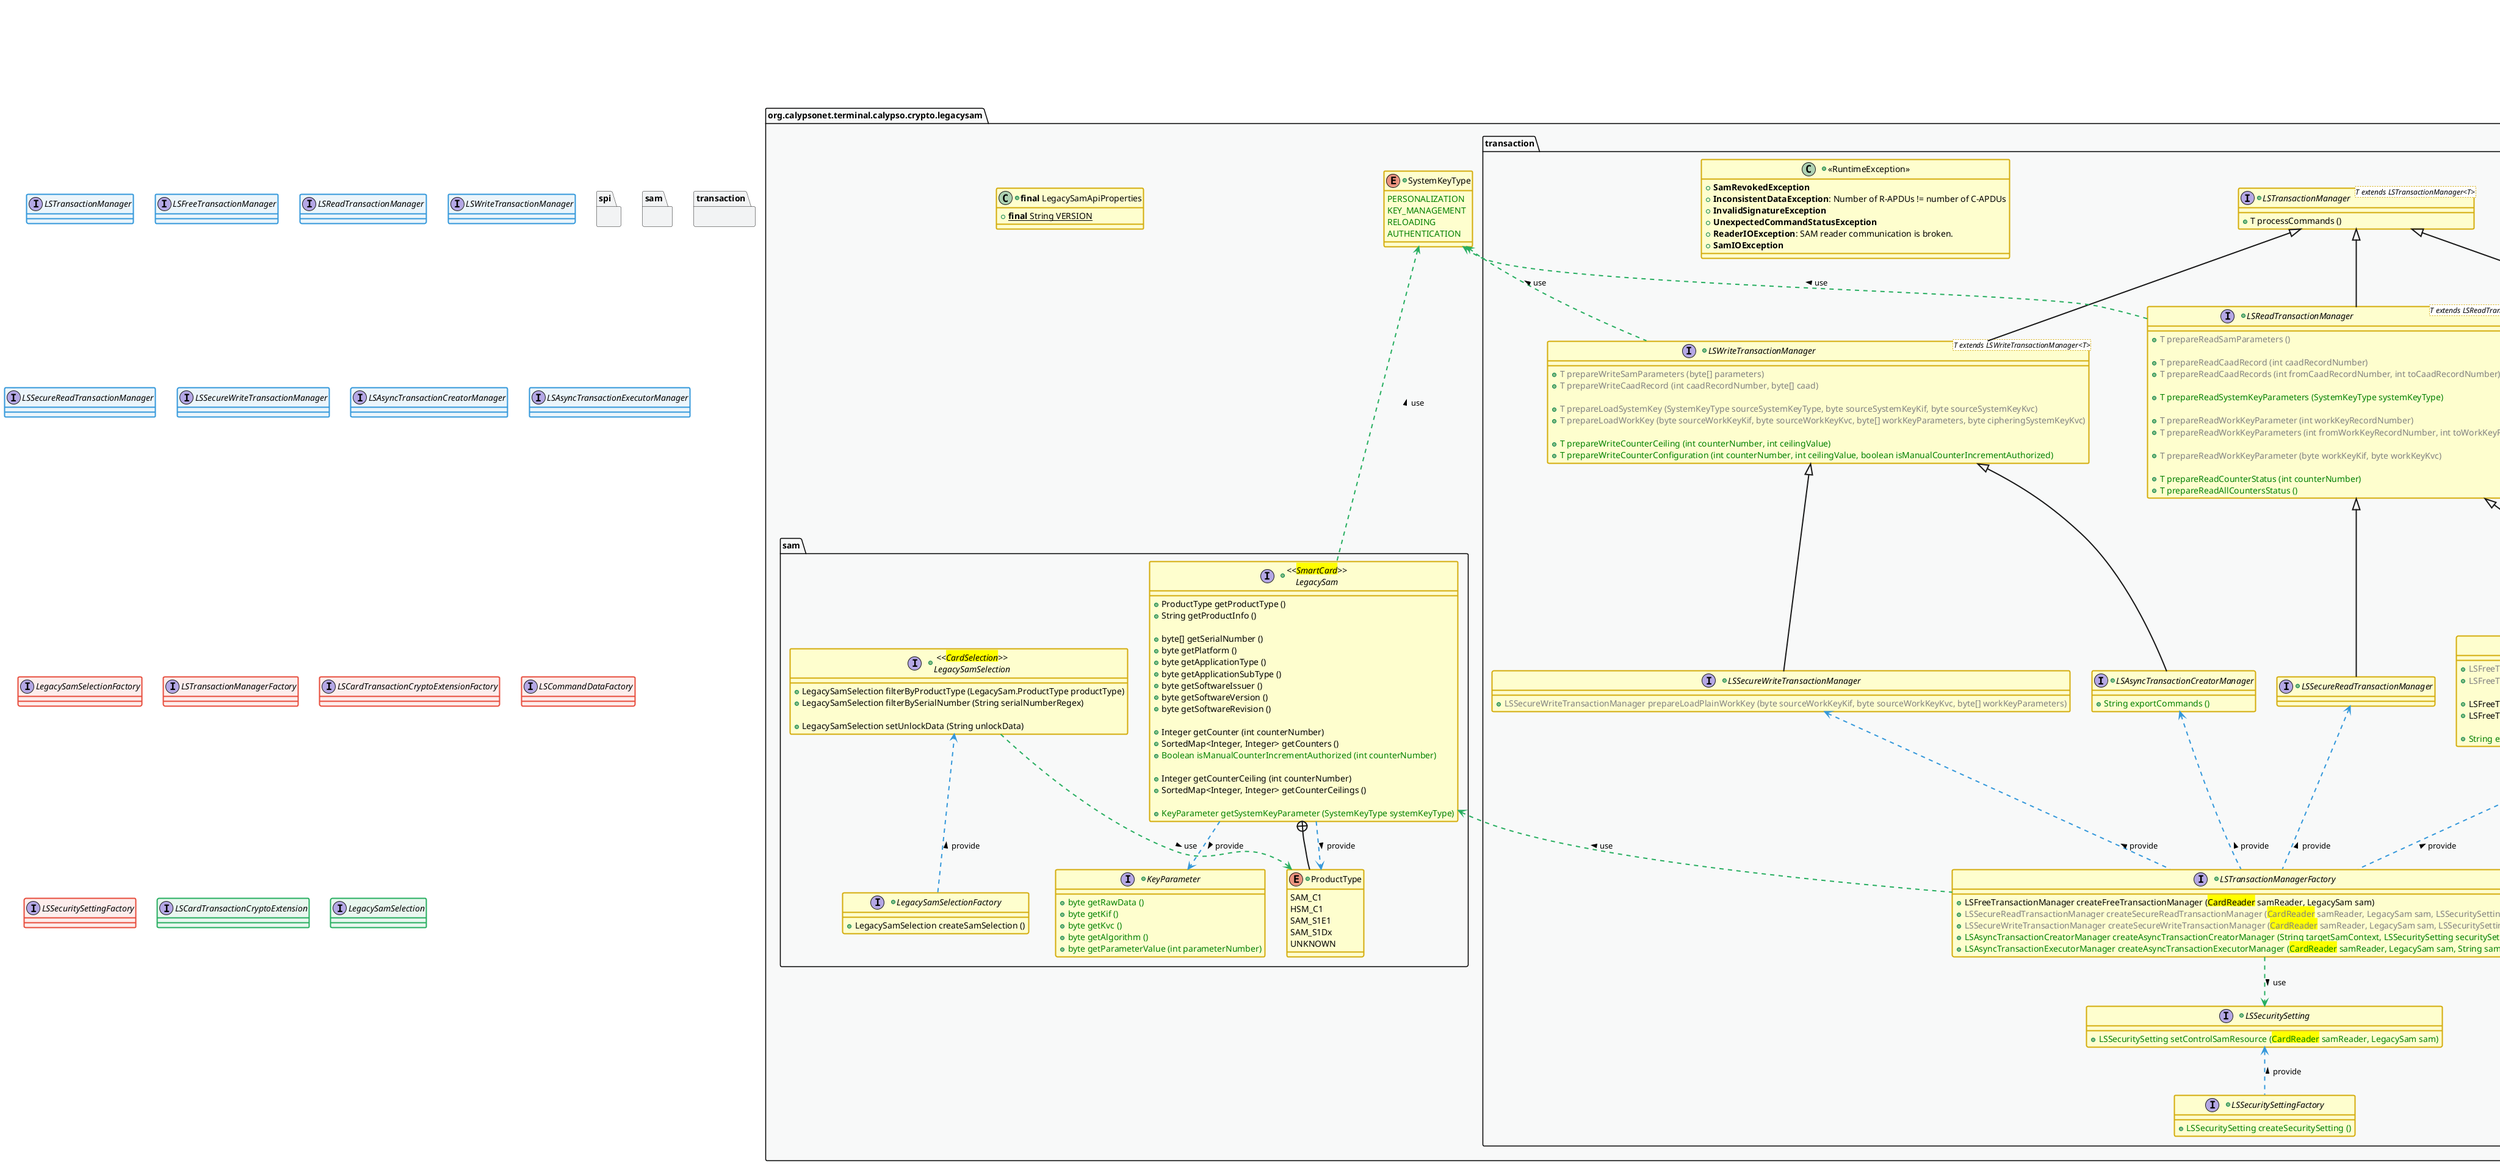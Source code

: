 @startuml
title
    Calypsonet - calypsonet-terminal-calypso-crypto-legacysam-java-api - 0.2.+ (2023-02-10)
end title

' == THEME ==

'Couleurs issues de : https://htmlcolorcodes.com/fr/tableau-de-couleur/tableau-de-couleur-design-plat/
!define C_GREY1 F8F9F9
!define C_GREY2 F2F3F4
!define C_GREY3 E5E7E9
!define C_GREY4 D7DBDD
!define C_GREY5 CACFD2
!define C_GREY6 BDC3C7
!define C_LINK 3498DB
!define C_USE 27AE60

' -- Styles that don't work with new version of plantuml --
skinparam stereotypeABorderColor #A9DCDF
skinparam stereotypeIBorderColor #B4A7E5
skinparam stereotypeCBorderColor #ADD1B2
skinparam stereotypeEBorderColor #EB93DF
' -- END --

skinparam ClassBorderThickness 2
skinparam ArrowThickness 2

' Yellow
skinparam ClassBackgroundColor #FEFECE
skinparam ClassBorderColor #D4AC0D
' Red
skinparam ClassBackgroundColor<<red>> #FDEDEC
skinparam ClassBorderColor<<red>> #E74C3C
hide <<red>> stereotype
' Purple
skinparam ClassBackgroundColor<<purple>> #F4ECF7
skinparam ClassBorderColor<<purple>> #8E44AD
hide <<purple>> stereotype
' blue
skinparam ClassBackgroundColor<<blue>> #EBF5FB
skinparam ClassBorderColor<<blue>> #3498DB
hide <<blue>> stereotype
' Green
skinparam ClassBackgroundColor<<green>> #E9F7EF
skinparam ClassBorderColor<<green>> #27AE60
hide <<green>> stereotype
' Grey
skinparam ClassBackgroundColor<<grey>> #EAECEE
skinparam ClassBorderColor<<grey>> #2C3E50
hide <<grey>> stereotype

' == CONTENT ==

legend top
    __Colors legend__ :
    ** <color:grey>**Work in progress...**</color>
    * __External public API references__ :
    ** <back:yellow>**calypsonet-terminal-reader-java-api**</back>
    ** <back:pink>**calypsonet-terminal-calypso-java-api**</back>
end legend

package "org.calypsonet.terminal.calypso.crypto.legacysam" as api {
    +class "**final** LegacySamApiProperties" as ApiProperties {
        +{static} **final** String VERSION
    }
    package transaction {
        +interface LSTransactionManagerFactory {
            +LSFreeTransactionManager createFreeTransactionManager (<back:yellow>CardReader</back> samReader, LegacySam sam)
            +<color:grey>LSSecureReadTransactionManager createSecureReadTransactionManager (<back:yellow>CardReader</back> samReader, LegacySam sam, LSSecuritySetting securitySetting)
            +<color:grey>LSSecureWriteTransactionManager createSecureWriteTransactionManager (<back:yellow>CardReader</back> samReader, LegacySam sam, LSSecuritySetting securitySetting)
            +<color:green>LSAsyncTransactionCreatorManager createAsyncTransactionCreatorManager (String targetSamContext, LSSecuritySetting securitySetting)
            +<color:green>LSAsyncTransactionExecutorManager createAsyncTransactionExecutorManager (<back:yellow>CardReader</back> samReader, LegacySam sam, String samCommands)
        }
        +interface LSTransactionManager<T extends LSTransactionManager<T>> {
            +T processCommands ()
        }
        +interface LSReadTransactionManager<T extends LSReadTransactionManager<T>> extends LSTransactionManager {
            +<color:grey>T prepareReadSamParameters ()

            +<color:grey>T prepareReadCaadRecord (int caadRecordNumber)
            +<color:grey>T prepareReadCaadRecords (int fromCaadRecordNumber, int toCaadRecordNumber)

            +<color:green>T prepareReadSystemKeyParameters (SystemKeyType systemKeyType)

            +<color:grey>T prepareReadWorkKeyParameter (int workKeyRecordNumber)
            +<color:grey>T prepareReadWorkKeyParameters (int fromWorkKeyRecordNumber, int toWorkKeyRecordNumber)

            +<color:grey>T prepareReadWorkKeyParameter (byte workKeyKif, byte workKeyKvc)

            +<color:green>T prepareReadCounterStatus (int counterNumber)
            +<color:green>T prepareReadAllCountersStatus ()
        }
        +interface LSWriteTransactionManager<T extends LSWriteTransactionManager<T>> extends LSTransactionManager {
            +<color:grey>T prepareWriteSamParameters (byte[] parameters)
            +<color:grey>T prepareWriteCaadRecord (int caadRecordNumber, byte[] caad)

            +<color:grey>T prepareLoadSystemKey (SystemKeyType sourceSystemKeyType, byte sourceSystemKeyKif, byte sourceSystemKeyKvc)
            +<color:grey>T prepareLoadWorkKey (byte sourceWorkKeyKif, byte sourceWorkKeyKvc, byte[] workKeyParameters, byte cipheringSystemKeyKvc)

            +<color:green>T prepareWriteCounterCeiling (int counterNumber, int ceilingValue)
            +<color:green>T prepareWriteCounterConfiguration (int counterNumber, int ceilingValue, boolean isManualCounterIncrementAuthorized)
        }
        together {
            +interface LSSecureReadTransactionManager extends LSReadTransactionManager {
            }
            +interface LSFreeTransactionManager extends LSReadTransactionManager {
                +<color:grey>LSFreeTransactionManager prepareLoadPlainWorkKey (byte workKeyKif, byte workKeyKvc, byte[] workKeyParameters, byte[] workKeyValue)
                +<color:grey>LSFreeTransactionManager prepareGenerateWorkKey (byte workKeyKif, byte workKeyKvc, byte[] workKeyParameters)

                +LSFreeTransactionManager prepareComputeSignature (CommonSignatureComputationData<?> data)
                +LSFreeTransactionManager prepareVerifySignature (CommonSignatureVerificationData<?> data)

                +<color:green>String exportTargetSamContextForAsyncTransaction ()
            }
            +interface LSSecureWriteTransactionManager extends LSWriteTransactionManager {
                +<color:grey>LSSecureWriteTransactionManager prepareLoadPlainWorkKey (byte sourceWorkKeyKif, byte sourceWorkKeyKvc, byte[] workKeyParameters)
            }
            +interface LSAsyncTransactionExecutorManager extends LSTransactionManager {
            }
            +interface LSAsyncTransactionCreatorManager extends LSWriteTransactionManager {
                +<color:green>String exportCommands ()
            }
        }
        +interface LSSecuritySettingFactory {
            +<color:green>LSSecuritySetting createSecuritySetting ()
        }
        +interface LSSecuritySetting {
            +<color:green>LSSecuritySetting setControlSamResource (<back:yellow>CardReader</back> samReader, LegacySam sam)
        }
        together {
            +interface LSCardTransactionCryptoExtensionFactory {
                +<color:grey>LSCardTransactionCryptoExtensionFactory createCardTransactionCryptoExtension ()
            }
            +interface "<<<back:pink>CCTransactionCryptoExtension</back>>>\nLSCardTransactionCryptoExtension" as LSCardTransactionCryptoExtension {
                +<color:grey>LSCardTransactionCryptoExtension prepareComputeSignature (CommonSignatureComputationData<?> data)
                +<color:grey>LSCardTransactionCryptoExtension prepareVerifySignature (CommonSignatureVerificationData<?> data)
            }
        }
        together {
            +interface CommonSignatureComputationData<T extends CommonSignatureComputationData<T>> {
                +T setData (byte[] data, byte kif, byte kvc)
                +T setSignatureSize (int size)
                +T setKeyDiversifier (byte[] diversifier)

                +byte[] getSignature ()
            }
            +interface BasicSignatureComputationData extends CommonSignatureComputationData {
            }
            +interface TraceableSignatureComputationData extends CommonSignatureComputationData {
                +TraceableSignatureComputationData withSamTraceabilityMode (int offset, boolean usePartialSamSerialNumber)
                +TraceableSignatureComputationData withoutBusyMode ()

                +byte[] getSignedData ()
            }
            +interface CommonSignatureVerificationData<T extends CommonSignatureVerificationData<T>> {
                +T setData (byte[] data, byte[] signature, byte kif, byte kvc)
                +T setKeyDiversifier (byte[] diversifier)

                +boolean isSignatureValid ()
            }
            +interface BasicSignatureVerificationData extends CommonSignatureVerificationData {
            }
            +interface TraceableSignatureVerificationData extends CommonSignatureVerificationData {
                +TraceableSignatureVerificationData withSamTraceabilityMode (int offset, boolean isPartialSamSerialNumber, LSRevocationServiceSpi samRevocationService)
                +TraceableSignatureVerificationData withoutBusyMode ()
            }
            +interface LSCommandDataFactory {
                +BasicSignatureComputationData createBasicSignatureComputationData ()
                +TraceableSignatureComputationData createTraceableSignatureComputationData ()
                +BasicSignatureVerificationData createBasicSignatureVerificationData ()
                +TraceableSignatureVerificationData createTraceableSignatureVerificationData ()
            }
        }
        ' Exceptions
        +class "<<RuntimeException>>" as RuntimeException {
            +**SamRevokedException**
            +**InconsistentDataException**: Number of R-APDUs != number of C-APDUs
            +**InvalidSignatureException**
            +**UnexpectedCommandStatusException**
            +**ReaderIOException**: SAM reader communication is broken.
            +**SamIOException**
        }
    }
    +enum SystemKeyType {
        <color:green>PERSONALIZATION
        <color:green>KEY_MANAGEMENT
        <color:green>RELOADING
        <color:green>AUTHENTICATION
    }
    package sam {
        +interface LegacySamSelectionFactory {
            +LegacySamSelection createSamSelection ()
        }
        +interface "<<<back:yellow>CardSelection</back>>>\nLegacySamSelection" as LegacySamSelection {
            +LegacySamSelection filterByProductType (LegacySam.ProductType productType)
            +LegacySamSelection filterBySerialNumber (String serialNumberRegex)

            +LegacySamSelection setUnlockData (String unlockData)
        }
        +interface "<<<back:yellow>SmartCard</back>>>\nLegacySam" as LegacySam {
            +ProductType getProductType ()
            +String getProductInfo ()

            +byte[] getSerialNumber ()
            +byte getPlatform ()
            +byte getApplicationType ()
            +byte getApplicationSubType ()
            +byte getSoftwareIssuer ()
            +byte getSoftwareVersion ()
            +byte getSoftwareRevision ()

            +Integer getCounter (int counterNumber)
            +SortedMap<Integer, Integer> getCounters ()
            +<color:green>Boolean isManualCounterIncrementAuthorized (int counterNumber)

            +Integer getCounterCeiling (int counterNumber)
            +SortedMap<Integer, Integer> getCounterCeilings ()

            +<color:green>KeyParameter getSystemKeyParameter (SystemKeyType systemKeyType)
        }
        +interface KeyParameter {
            +<color:green>byte getRawData ()
            +<color:green>byte getKif ()
            +<color:green>byte getKvc ()
            +<color:green>byte getAlgorithm ()
            +<color:green>byte getParameterValue (int parameterNumber)
        }
        +enum "ProductType" as SamProductType {
            SAM_C1
            HSM_C1
            SAM_S1E1
            SAM_S1Dx
            UNKNOWN
        }
    }
    package spi {
        +interface LSRevocationServiceSpi {
            +boolean isSamRevoked (byte[] serialNumber)
            +boolean isSamRevoked (byte[] serialNumber, int counterValue)
        }
    }
}

' Associations

LSTransactionManagerFactory .up.> LSSecureReadTransactionManager #C_LINK : provide >
LSTransactionManagerFactory .up.> LSFreeTransactionManager #C_LINK : provide >
LSTransactionManagerFactory .up.> LSSecureWriteTransactionManager #C_LINK : provide >
LSTransactionManagerFactory .up.> LSAsyncTransactionCreatorManager #C_LINK : provide >
LSTransactionManagerFactory .up.> LSAsyncTransactionExecutorManager #C_LINK : provide >
LSTransactionManagerFactory .up.> LegacySam #C_USE : use >
LSTransactionManagerFactory ..> LSSecuritySetting #C_USE : use >

LSCommandDataFactory .up.> BasicSignatureComputationData #C_LINK : provide >
LSCommandDataFactory .up.> TraceableSignatureComputationData #C_LINK : provide >
LSCommandDataFactory .up.> BasicSignatureVerificationData #C_LINK : provide >
LSCommandDataFactory .up.> TraceableSignatureVerificationData #C_LINK : provide >

TraceableSignatureVerificationData ..> LSRevocationServiceSpi #C_USE : use >

LSSecuritySettingFactory .up.> LSSecuritySetting #C_LINK : provide >

LSFreeTransactionManager ..> CommonSignatureComputationData #C_USE : use >
LSFreeTransactionManager ..> CommonSignatureVerificationData #C_USE : use >

LSReadTransactionManager .up.> SystemKeyType #C_USE : use >

LSWriteTransactionManager .up.> SystemKeyType #C_USE : use >

LSCardTransactionCryptoExtensionFactory ..> LSCardTransactionCryptoExtension #C_LINK : provide >

LSCardTransactionCryptoExtension ..> CommonSignatureComputationData #C_USE : use >
LSCardTransactionCryptoExtension ..> CommonSignatureVerificationData #C_USE : use >

LegacySamSelectionFactory ..> LegacySamSelection #C_LINK : provide >

LegacySamSelection ..> SamProductType #C_USE : use >

LegacySam +-- SamProductType
LegacySam ..> SamProductType #C_LINK : provide >
LegacySam ..> KeyParameter #C_LINK : provide >
LegacySam .up.> SystemKeyType #C_USE : use >


' == LAYOUT ==

' SystemKeyType .[hidden]. LegacySamSelectionFactory
LegacySamSelection .[hidden]. LegacySamSelectionFactory


' == STYLE ==

package api #C_GREY1 {}
package spi #C_GREY2 {}
package sam #C_GREY2 {}
package transaction #C_GREY2 {}

interface LSTransactionManager <<blue>>
interface LSFreeTransactionManager <<blue>>
interface LSReadTransactionManager <<blue>>
interface LSWriteTransactionManager <<blue>>
interface LSSecureReadTransactionManager <<blue>>
interface LSSecureWriteTransactionManager <<blue>>
interface LSAsyncTransactionCreatorManager <<blue>>
interface LSAsyncTransactionExecutorManager <<blue>>

interface LegacySamSelectionFactory <<red>>
interface LSTransactionManagerFactory <<red>>
interface LSCardTransactionCryptoExtensionFactory <<red>>
interface LSCommandDataFactory <<red>>
interface LSSecuritySettingFactory <<red>>

interface LSCardTransactionCryptoExtension <<green>>

interface LegacySamSelection <<green>>

@enduml